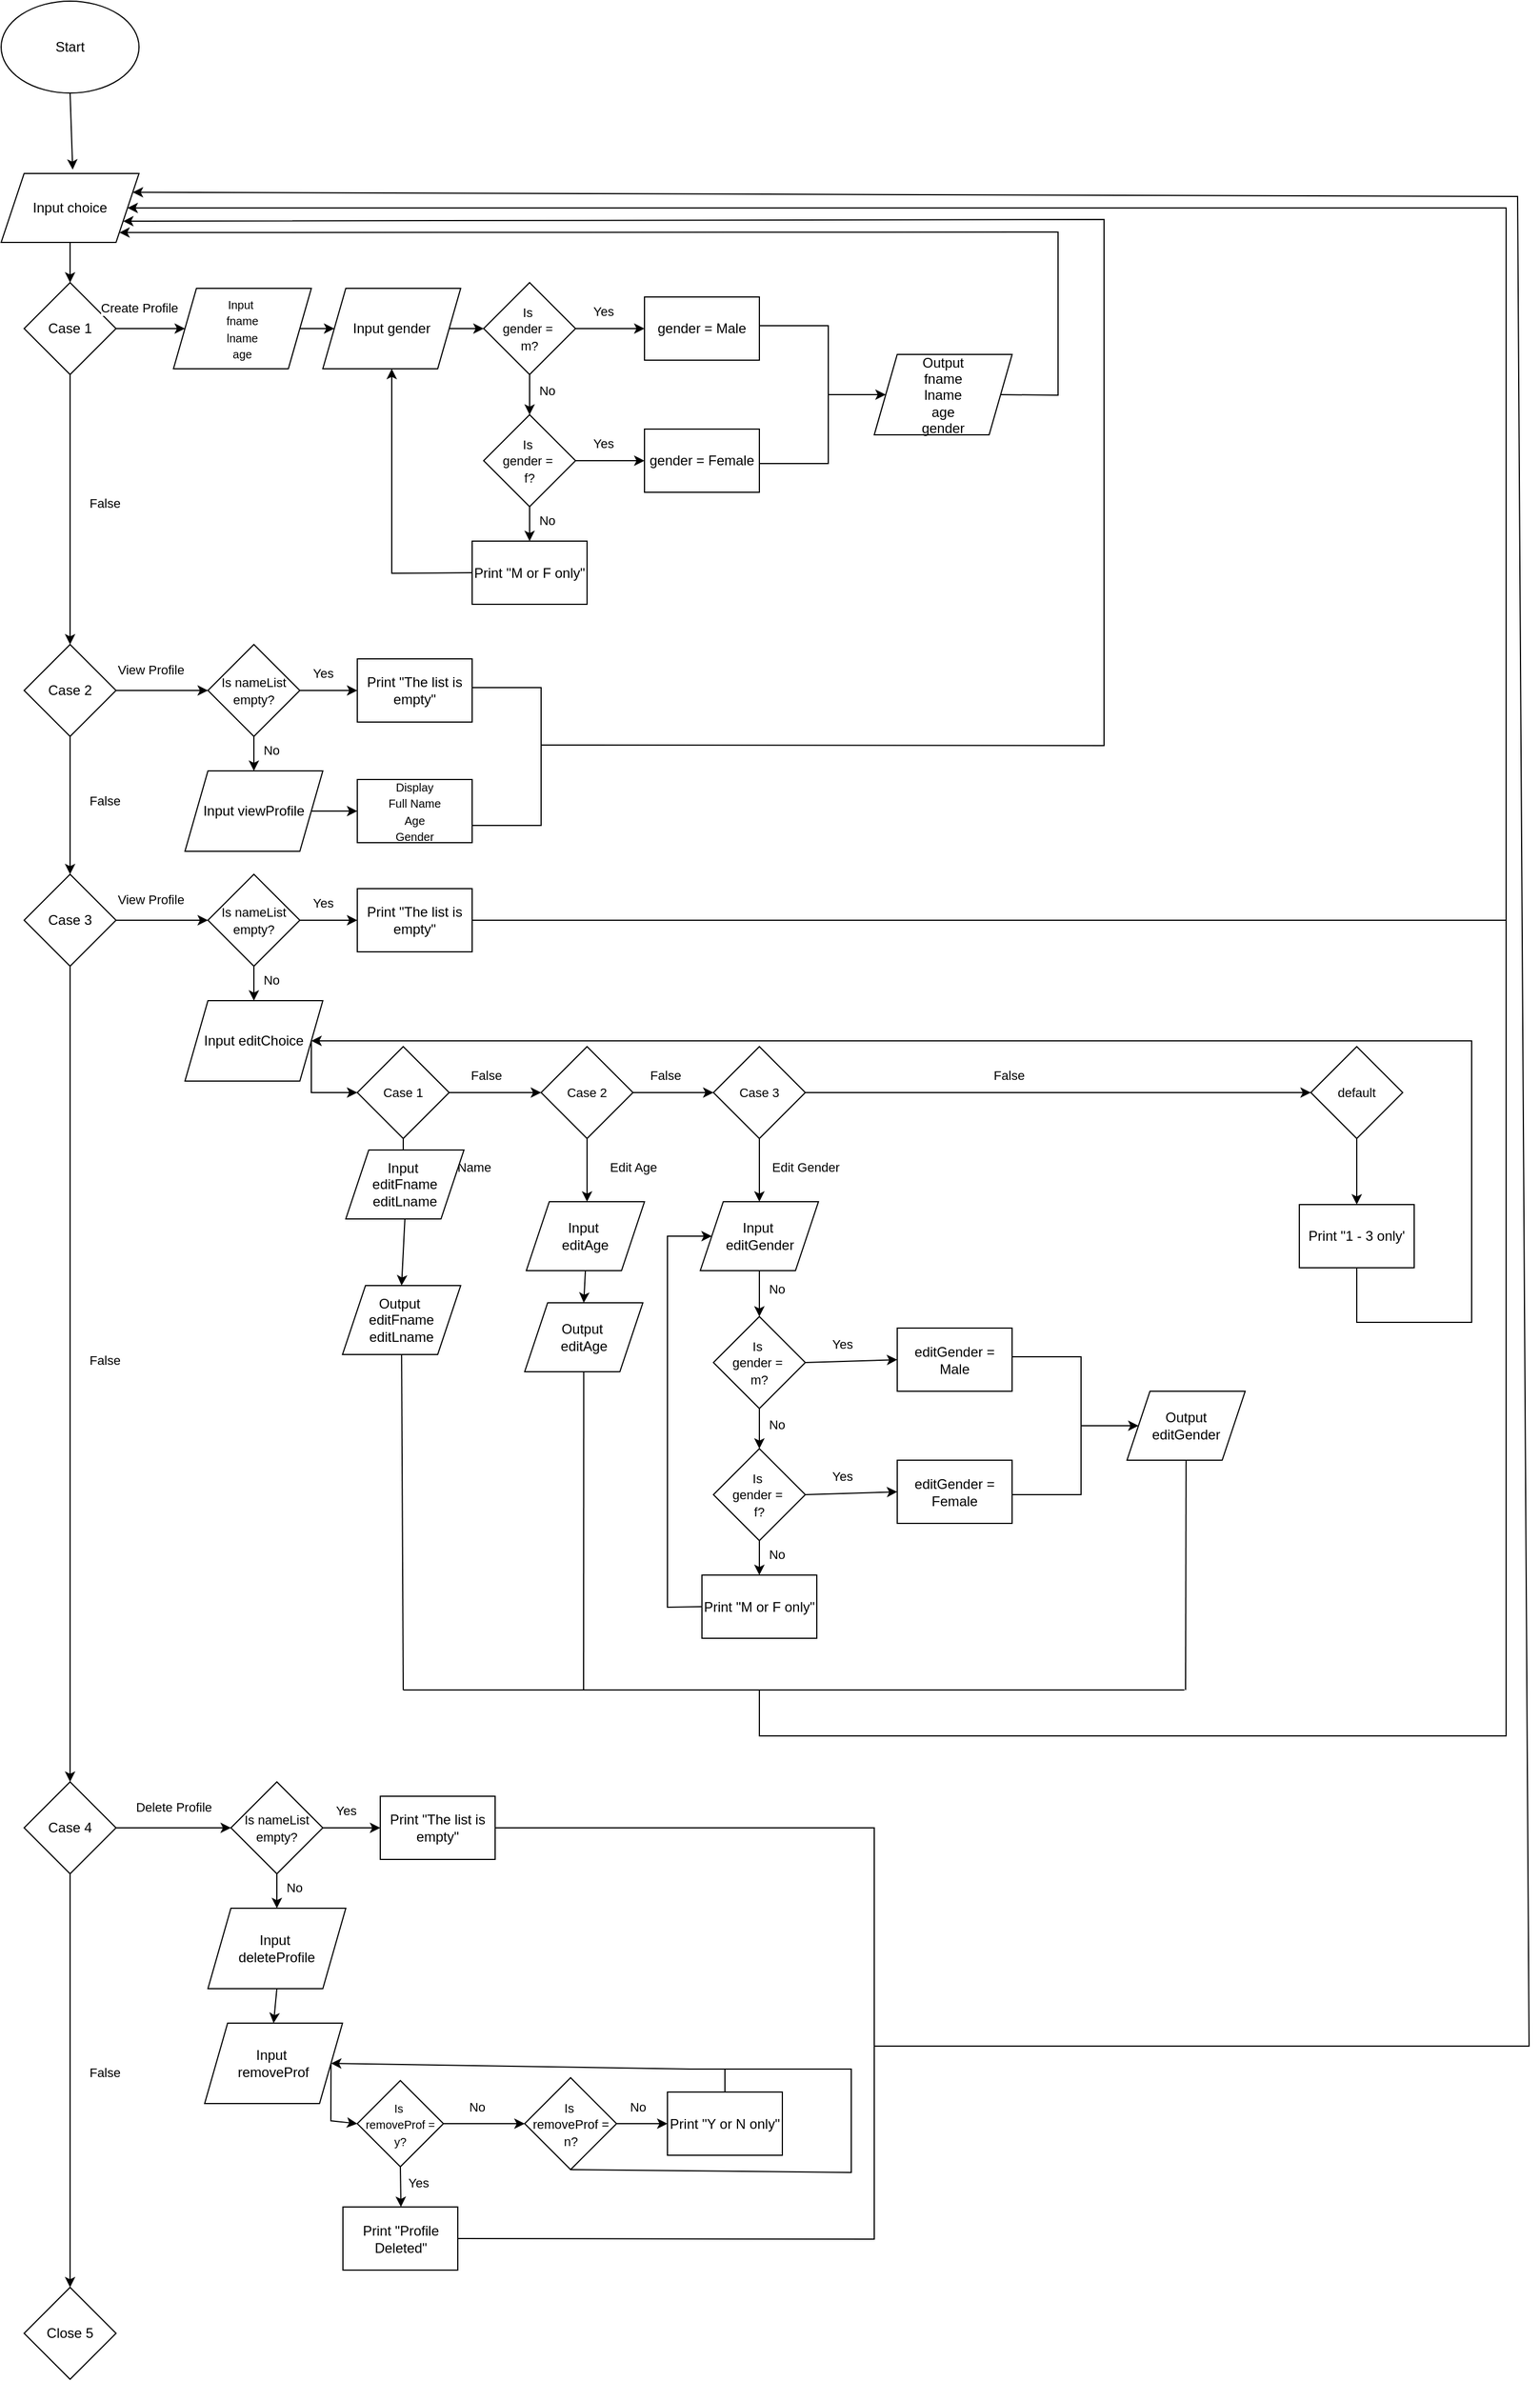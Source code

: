 <mxfile version="25.0.3">
  <diagram name="Page-1" id="q3-yfWdjEFAzF9vFlkQJ">
    <mxGraphModel dx="2625" dy="1305" grid="1" gridSize="10" guides="1" tooltips="1" connect="1" arrows="1" fold="1" page="1" pageScale="1" pageWidth="1654" pageHeight="2336" math="0" shadow="0">
      <root>
        <mxCell id="0" />
        <mxCell id="1" parent="0" />
        <mxCell id="RZs_CGwZiiaIT0LC8KUs-1" value="Start" style="ellipse;whiteSpace=wrap;html=1;" vertex="1" parent="1">
          <mxGeometry x="80" y="50" width="120" height="80" as="geometry" />
        </mxCell>
        <mxCell id="RZs_CGwZiiaIT0LC8KUs-2" value="Input choice" style="shape=parallelogram;perimeter=parallelogramPerimeter;whiteSpace=wrap;html=1;fixedSize=1;" vertex="1" parent="1">
          <mxGeometry x="80" y="200" width="120" height="60" as="geometry" />
        </mxCell>
        <mxCell id="RZs_CGwZiiaIT0LC8KUs-3" value="" style="endArrow=classic;html=1;rounded=0;exitX=0.5;exitY=1;exitDx=0;exitDy=0;entryX=0.519;entryY=-0.056;entryDx=0;entryDy=0;entryPerimeter=0;" edge="1" parent="1" source="RZs_CGwZiiaIT0LC8KUs-1" target="RZs_CGwZiiaIT0LC8KUs-2">
          <mxGeometry width="50" height="50" relative="1" as="geometry">
            <mxPoint x="170" y="220" as="sourcePoint" />
            <mxPoint x="220" y="170" as="targetPoint" />
          </mxGeometry>
        </mxCell>
        <mxCell id="RZs_CGwZiiaIT0LC8KUs-4" value="" style="endArrow=classic;html=1;rounded=0;exitX=0.5;exitY=1;exitDx=0;exitDy=0;entryX=0.5;entryY=0;entryDx=0;entryDy=0;" edge="1" parent="1" source="RZs_CGwZiiaIT0LC8KUs-2" target="RZs_CGwZiiaIT0LC8KUs-6">
          <mxGeometry width="50" height="50" relative="1" as="geometry">
            <mxPoint x="170" y="330" as="sourcePoint" />
            <mxPoint x="140" y="300" as="targetPoint" />
          </mxGeometry>
        </mxCell>
        <mxCell id="RZs_CGwZiiaIT0LC8KUs-6" value="Case 1" style="rhombus;whiteSpace=wrap;html=1;" vertex="1" parent="1">
          <mxGeometry x="100" y="295" width="80" height="80" as="geometry" />
        </mxCell>
        <mxCell id="RZs_CGwZiiaIT0LC8KUs-8" value="" style="endArrow=classic;html=1;rounded=0;exitX=1;exitY=0.5;exitDx=0;exitDy=0;entryX=0;entryY=0.5;entryDx=0;entryDy=0;" edge="1" parent="1" source="RZs_CGwZiiaIT0LC8KUs-6" target="RZs_CGwZiiaIT0LC8KUs-9">
          <mxGeometry width="50" height="50" relative="1" as="geometry">
            <mxPoint x="220" y="360" as="sourcePoint" />
            <mxPoint x="250" y="340" as="targetPoint" />
          </mxGeometry>
        </mxCell>
        <mxCell id="RZs_CGwZiiaIT0LC8KUs-28" value="Create Profile" style="edgeLabel;html=1;align=center;verticalAlign=middle;resizable=0;points=[];" vertex="1" connectable="0" parent="RZs_CGwZiiaIT0LC8KUs-8">
          <mxGeometry x="-0.03" y="-1" relative="1" as="geometry">
            <mxPoint x="-9" y="-19" as="offset" />
          </mxGeometry>
        </mxCell>
        <mxCell id="RZs_CGwZiiaIT0LC8KUs-9" value="&lt;font style=&quot;font-size: 10px;&quot;&gt;Input&amp;nbsp;&lt;/font&gt;&lt;div&gt;&lt;font style=&quot;font-size: 10px;&quot;&gt;fname&lt;/font&gt;&lt;/div&gt;&lt;div&gt;&lt;font style=&quot;font-size: 10px;&quot;&gt;lname&lt;/font&gt;&lt;/div&gt;&lt;div&gt;&lt;font style=&quot;font-size: 10px;&quot;&gt;age&lt;/font&gt;&lt;/div&gt;" style="shape=parallelogram;perimeter=parallelogramPerimeter;whiteSpace=wrap;html=1;fixedSize=1;" vertex="1" parent="1">
          <mxGeometry x="230" y="300" width="120" height="70" as="geometry" />
        </mxCell>
        <mxCell id="RZs_CGwZiiaIT0LC8KUs-10" value="&lt;font style=&quot;font-size: 11px;&quot;&gt;Is&amp;nbsp;&lt;/font&gt;&lt;div&gt;&lt;font style=&quot;font-size: 11px;&quot;&gt;gender =&amp;nbsp;&lt;/font&gt;&lt;/div&gt;&lt;div&gt;&lt;font style=&quot;font-size: 11px;&quot;&gt;m?&lt;/font&gt;&lt;/div&gt;" style="rhombus;whiteSpace=wrap;html=1;" vertex="1" parent="1">
          <mxGeometry x="500" y="295" width="80" height="80" as="geometry" />
        </mxCell>
        <mxCell id="RZs_CGwZiiaIT0LC8KUs-11" value="" style="endArrow=classic;html=1;rounded=0;exitX=1;exitY=0.5;exitDx=0;exitDy=0;entryX=0;entryY=0.5;entryDx=0;entryDy=0;" edge="1" parent="1" source="RZs_CGwZiiaIT0LC8KUs-15" target="RZs_CGwZiiaIT0LC8KUs-10">
          <mxGeometry width="50" height="50" relative="1" as="geometry">
            <mxPoint x="470" y="334.66" as="sourcePoint" />
            <mxPoint x="520" y="334.66" as="targetPoint" />
          </mxGeometry>
        </mxCell>
        <mxCell id="RZs_CGwZiiaIT0LC8KUs-12" value="Yes" style="endArrow=classic;html=1;rounded=0;exitX=1;exitY=0.5;exitDx=0;exitDy=0;entryX=0;entryY=0.5;entryDx=0;entryDy=0;" edge="1" parent="1" source="RZs_CGwZiiaIT0LC8KUs-10" target="RZs_CGwZiiaIT0LC8KUs-13">
          <mxGeometry x="-0.195" y="15" width="50" height="50" relative="1" as="geometry">
            <mxPoint x="610" y="334.55" as="sourcePoint" />
            <mxPoint x="650" y="335" as="targetPoint" />
            <mxPoint as="offset" />
          </mxGeometry>
        </mxCell>
        <mxCell id="RZs_CGwZiiaIT0LC8KUs-13" value="gender = Male" style="rounded=0;whiteSpace=wrap;html=1;" vertex="1" parent="1">
          <mxGeometry x="640" y="307.5" width="100" height="55" as="geometry" />
        </mxCell>
        <mxCell id="RZs_CGwZiiaIT0LC8KUs-14" value="No" style="endArrow=classic;html=1;rounded=0;exitX=0.5;exitY=1;exitDx=0;exitDy=0;entryX=0.5;entryY=0;entryDx=0;entryDy=0;" edge="1" parent="1" source="RZs_CGwZiiaIT0LC8KUs-10" target="RZs_CGwZiiaIT0LC8KUs-19">
          <mxGeometry x="-0.195" y="15" width="50" height="50" relative="1" as="geometry">
            <mxPoint x="580" y="410" as="sourcePoint" />
            <mxPoint x="540" y="410" as="targetPoint" />
            <mxPoint as="offset" />
          </mxGeometry>
        </mxCell>
        <mxCell id="RZs_CGwZiiaIT0LC8KUs-15" value="&lt;font&gt;Input gender&lt;/font&gt;" style="shape=parallelogram;perimeter=parallelogramPerimeter;whiteSpace=wrap;html=1;fixedSize=1;" vertex="1" parent="1">
          <mxGeometry x="360" y="300" width="120" height="70" as="geometry" />
        </mxCell>
        <mxCell id="RZs_CGwZiiaIT0LC8KUs-16" value="" style="endArrow=classic;html=1;rounded=0;exitX=1;exitY=0.5;exitDx=0;exitDy=0;entryX=0;entryY=0.5;entryDx=0;entryDy=0;" edge="1" parent="1" source="RZs_CGwZiiaIT0LC8KUs-9" target="RZs_CGwZiiaIT0LC8KUs-15">
          <mxGeometry width="50" height="50" relative="1" as="geometry">
            <mxPoint x="360" y="334.66" as="sourcePoint" />
            <mxPoint x="390" y="334.66" as="targetPoint" />
          </mxGeometry>
        </mxCell>
        <mxCell id="RZs_CGwZiiaIT0LC8KUs-19" value="&lt;font style=&quot;font-size: 11px;&quot;&gt;Is&amp;nbsp;&lt;/font&gt;&lt;div&gt;&lt;font style=&quot;font-size: 11px;&quot;&gt;gender =&amp;nbsp;&lt;/font&gt;&lt;/div&gt;&lt;div&gt;&lt;span style=&quot;font-size: 11px;&quot;&gt;f?&lt;/span&gt;&lt;/div&gt;" style="rhombus;whiteSpace=wrap;html=1;" vertex="1" parent="1">
          <mxGeometry x="500" y="410" width="80" height="80" as="geometry" />
        </mxCell>
        <mxCell id="RZs_CGwZiiaIT0LC8KUs-20" value="Yes" style="endArrow=classic;html=1;rounded=0;exitX=1;exitY=0.5;exitDx=0;exitDy=0;entryX=0;entryY=0.5;entryDx=0;entryDy=0;" edge="1" parent="1" source="RZs_CGwZiiaIT0LC8KUs-19" target="RZs_CGwZiiaIT0LC8KUs-21">
          <mxGeometry x="-0.195" y="15" width="50" height="50" relative="1" as="geometry">
            <mxPoint x="610" y="449.55" as="sourcePoint" />
            <mxPoint x="650" y="450" as="targetPoint" />
            <mxPoint as="offset" />
          </mxGeometry>
        </mxCell>
        <mxCell id="RZs_CGwZiiaIT0LC8KUs-21" value="gender = Female" style="rounded=0;whiteSpace=wrap;html=1;" vertex="1" parent="1">
          <mxGeometry x="640" y="422.5" width="100" height="55" as="geometry" />
        </mxCell>
        <mxCell id="RZs_CGwZiiaIT0LC8KUs-22" value="No" style="endArrow=classic;html=1;rounded=0;exitX=0.5;exitY=1;exitDx=0;exitDy=0;entryX=0.5;entryY=0;entryDx=0;entryDy=0;" edge="1" parent="1" source="RZs_CGwZiiaIT0LC8KUs-19" target="RZs_CGwZiiaIT0LC8KUs-23">
          <mxGeometry x="-0.195" y="15" width="50" height="50" relative="1" as="geometry">
            <mxPoint x="580" y="525" as="sourcePoint" />
            <mxPoint x="540" y="525" as="targetPoint" />
            <mxPoint as="offset" />
          </mxGeometry>
        </mxCell>
        <mxCell id="RZs_CGwZiiaIT0LC8KUs-23" value="Print &quot;M or F only&quot;" style="rounded=0;whiteSpace=wrap;html=1;" vertex="1" parent="1">
          <mxGeometry x="490" y="520" width="100" height="55" as="geometry" />
        </mxCell>
        <mxCell id="RZs_CGwZiiaIT0LC8KUs-25" value="" style="endArrow=classic;html=1;rounded=0;exitX=0;exitY=0.5;exitDx=0;exitDy=0;entryX=0.5;entryY=1;entryDx=0;entryDy=0;" edge="1" parent="1" source="RZs_CGwZiiaIT0LC8KUs-23" target="RZs_CGwZiiaIT0LC8KUs-15">
          <mxGeometry x="-0.195" y="15" width="50" height="50" relative="1" as="geometry">
            <mxPoint x="440" y="520" as="sourcePoint" />
            <mxPoint x="440" y="550" as="targetPoint" />
            <mxPoint as="offset" />
            <Array as="points">
              <mxPoint x="420" y="548" />
            </Array>
          </mxGeometry>
        </mxCell>
        <mxCell id="RZs_CGwZiiaIT0LC8KUs-26" value="" style="shape=partialRectangle;whiteSpace=wrap;html=1;bottom=1;right=1;left=1;top=0;fillColor=none;routingCenterX=-0.5;rotation=-90;" vertex="1" parent="1">
          <mxGeometry x="710" y="362.5" width="120" height="60" as="geometry" />
        </mxCell>
        <mxCell id="RZs_CGwZiiaIT0LC8KUs-27" value="" style="endArrow=classic;html=1;rounded=0;exitX=0.5;exitY=1;exitDx=0;exitDy=0;entryX=0;entryY=0.5;entryDx=0;entryDy=0;" edge="1" parent="1" source="RZs_CGwZiiaIT0LC8KUs-26" target="RZs_CGwZiiaIT0LC8KUs-31">
          <mxGeometry x="-0.195" y="15" width="50" height="50" relative="1" as="geometry">
            <mxPoint x="826" y="392.5" as="sourcePoint" />
            <mxPoint x="850" y="393" as="targetPoint" />
            <mxPoint as="offset" />
          </mxGeometry>
        </mxCell>
        <mxCell id="RZs_CGwZiiaIT0LC8KUs-31" value="&lt;div&gt;&lt;font&gt;Output&lt;/font&gt;&lt;/div&gt;&lt;div&gt;&lt;font&gt;fname&lt;/font&gt;&lt;/div&gt;&lt;div&gt;&lt;font&gt;lname&lt;/font&gt;&lt;/div&gt;&lt;div&gt;&lt;font&gt;age&lt;/font&gt;&lt;/div&gt;&lt;div&gt;&lt;font&gt;gender&lt;/font&gt;&lt;/div&gt;" style="shape=parallelogram;perimeter=parallelogramPerimeter;whiteSpace=wrap;html=1;fixedSize=1;" vertex="1" parent="1">
          <mxGeometry x="840" y="357.5" width="120" height="70" as="geometry" />
        </mxCell>
        <mxCell id="RZs_CGwZiiaIT0LC8KUs-32" value="" style="endArrow=classic;html=1;rounded=0;exitX=1;exitY=0.5;exitDx=0;exitDy=0;entryX=1;entryY=1;entryDx=0;entryDy=0;" edge="1" parent="1" source="RZs_CGwZiiaIT0LC8KUs-31" target="RZs_CGwZiiaIT0LC8KUs-2">
          <mxGeometry x="-0.195" y="15" width="50" height="50" relative="1" as="geometry">
            <mxPoint x="1070" y="380" as="sourcePoint" />
            <mxPoint x="740" y="210" as="targetPoint" />
            <mxPoint as="offset" />
            <Array as="points">
              <mxPoint x="1000" y="393" />
              <mxPoint x="1000" y="290" />
              <mxPoint x="1000" y="251" />
            </Array>
          </mxGeometry>
        </mxCell>
        <mxCell id="RZs_CGwZiiaIT0LC8KUs-33" value="Case 2" style="rhombus;whiteSpace=wrap;html=1;" vertex="1" parent="1">
          <mxGeometry x="100" y="610" width="80" height="80" as="geometry" />
        </mxCell>
        <mxCell id="RZs_CGwZiiaIT0LC8KUs-34" value="" style="endArrow=classic;html=1;rounded=0;exitX=0.5;exitY=1;exitDx=0;exitDy=0;entryX=0.5;entryY=0;entryDx=0;entryDy=0;" edge="1" parent="1" source="RZs_CGwZiiaIT0LC8KUs-6" target="RZs_CGwZiiaIT0LC8KUs-33">
          <mxGeometry width="50" height="50" relative="1" as="geometry">
            <mxPoint x="160" y="432.5" as="sourcePoint" />
            <mxPoint x="220" y="427.5" as="targetPoint" />
          </mxGeometry>
        </mxCell>
        <mxCell id="RZs_CGwZiiaIT0LC8KUs-35" value="False" style="edgeLabel;html=1;align=center;verticalAlign=middle;resizable=0;points=[];" vertex="1" connectable="0" parent="RZs_CGwZiiaIT0LC8KUs-34">
          <mxGeometry x="-0.03" y="-1" relative="1" as="geometry">
            <mxPoint x="31" y="-2" as="offset" />
          </mxGeometry>
        </mxCell>
        <mxCell id="RZs_CGwZiiaIT0LC8KUs-38" value="" style="endArrow=classic;html=1;rounded=0;exitX=1;exitY=0.5;exitDx=0;exitDy=0;entryX=0;entryY=0.5;entryDx=0;entryDy=0;" edge="1" parent="1" source="RZs_CGwZiiaIT0LC8KUs-33" target="RZs_CGwZiiaIT0LC8KUs-42">
          <mxGeometry width="50" height="50" relative="1" as="geometry">
            <mxPoint x="190" y="645" as="sourcePoint" />
            <mxPoint x="260" y="650" as="targetPoint" />
          </mxGeometry>
        </mxCell>
        <mxCell id="RZs_CGwZiiaIT0LC8KUs-39" value="View Profile" style="edgeLabel;html=1;align=center;verticalAlign=middle;resizable=0;points=[];" vertex="1" connectable="0" parent="RZs_CGwZiiaIT0LC8KUs-38">
          <mxGeometry x="-0.03" y="-1" relative="1" as="geometry">
            <mxPoint x="-9" y="-19" as="offset" />
          </mxGeometry>
        </mxCell>
        <mxCell id="RZs_CGwZiiaIT0LC8KUs-42" value="&lt;span style=&quot;font-size: 11px;&quot;&gt;Is nameList empty?&lt;/span&gt;" style="rhombus;whiteSpace=wrap;html=1;" vertex="1" parent="1">
          <mxGeometry x="260" y="610" width="80" height="80" as="geometry" />
        </mxCell>
        <mxCell id="RZs_CGwZiiaIT0LC8KUs-43" value="Yes" style="endArrow=classic;html=1;rounded=0;exitX=1;exitY=0.5;exitDx=0;exitDy=0;entryX=0;entryY=0.5;entryDx=0;entryDy=0;" edge="1" parent="1" source="RZs_CGwZiiaIT0LC8KUs-42" target="RZs_CGwZiiaIT0LC8KUs-44">
          <mxGeometry x="-0.195" y="15" width="50" height="50" relative="1" as="geometry">
            <mxPoint x="370" y="649.55" as="sourcePoint" />
            <mxPoint x="390" y="650" as="targetPoint" />
            <mxPoint as="offset" />
          </mxGeometry>
        </mxCell>
        <mxCell id="RZs_CGwZiiaIT0LC8KUs-44" value="Print &quot;The list is empty&quot;" style="rounded=0;whiteSpace=wrap;html=1;" vertex="1" parent="1">
          <mxGeometry x="390" y="622.5" width="100" height="55" as="geometry" />
        </mxCell>
        <mxCell id="RZs_CGwZiiaIT0LC8KUs-45" value="No" style="endArrow=classic;html=1;rounded=0;exitX=0.5;exitY=1;exitDx=0;exitDy=0;entryX=0.5;entryY=0;entryDx=0;entryDy=0;" edge="1" parent="1" source="RZs_CGwZiiaIT0LC8KUs-42" target="RZs_CGwZiiaIT0LC8KUs-48">
          <mxGeometry x="-0.195" y="15" width="50" height="50" relative="1" as="geometry">
            <mxPoint x="340" y="725" as="sourcePoint" />
            <mxPoint x="300" y="725" as="targetPoint" />
            <mxPoint as="offset" />
          </mxGeometry>
        </mxCell>
        <mxCell id="RZs_CGwZiiaIT0LC8KUs-48" value="&lt;div&gt;Input viewProfile&lt;/div&gt;" style="shape=parallelogram;perimeter=parallelogramPerimeter;whiteSpace=wrap;html=1;fixedSize=1;" vertex="1" parent="1">
          <mxGeometry x="240" y="720" width="120" height="70" as="geometry" />
        </mxCell>
        <mxCell id="RZs_CGwZiiaIT0LC8KUs-49" value="&lt;font style=&quot;font-size: 10px;&quot;&gt;Display&lt;/font&gt;&lt;div&gt;&lt;font style=&quot;font-size: 10px;&quot;&gt;Full Name&lt;/font&gt;&lt;/div&gt;&lt;div&gt;&lt;font style=&quot;font-size: 10px;&quot;&gt;Age&lt;/font&gt;&lt;/div&gt;&lt;div&gt;&lt;font style=&quot;font-size: 10px;&quot;&gt;Gender&lt;/font&gt;&lt;/div&gt;" style="rounded=0;whiteSpace=wrap;html=1;" vertex="1" parent="1">
          <mxGeometry x="390" y="727.5" width="100" height="55" as="geometry" />
        </mxCell>
        <mxCell id="RZs_CGwZiiaIT0LC8KUs-50" value="" style="endArrow=classic;html=1;rounded=0;exitX=1;exitY=0.5;exitDx=0;exitDy=0;entryX=0;entryY=0.5;entryDx=0;entryDy=0;" edge="1" parent="1" source="RZs_CGwZiiaIT0LC8KUs-48" target="RZs_CGwZiiaIT0LC8KUs-49">
          <mxGeometry x="-0.195" y="15" width="50" height="50" relative="1" as="geometry">
            <mxPoint x="380" y="720" as="sourcePoint" />
            <mxPoint x="430" y="720" as="targetPoint" />
            <mxPoint as="offset" />
          </mxGeometry>
        </mxCell>
        <mxCell id="RZs_CGwZiiaIT0LC8KUs-51" value="" style="shape=partialRectangle;whiteSpace=wrap;html=1;bottom=1;right=1;left=1;top=0;fillColor=none;routingCenterX=-0.5;rotation=-90;" vertex="1" parent="1">
          <mxGeometry x="460" y="677.5" width="120" height="60" as="geometry" />
        </mxCell>
        <mxCell id="RZs_CGwZiiaIT0LC8KUs-52" value="" style="endArrow=classic;html=1;rounded=0;exitX=0.5;exitY=1;exitDx=0;exitDy=0;entryX=1;entryY=0.75;entryDx=0;entryDy=0;" edge="1" parent="1" target="RZs_CGwZiiaIT0LC8KUs-2">
          <mxGeometry x="-0.195" y="15" width="50" height="50" relative="1" as="geometry">
            <mxPoint x="550" y="697.5" as="sourcePoint" />
            <mxPoint x="250" y="230" as="targetPoint" />
            <mxPoint as="offset" />
            <Array as="points">
              <mxPoint x="1040" y="698" />
              <mxPoint x="1040" y="240" />
            </Array>
          </mxGeometry>
        </mxCell>
        <mxCell id="RZs_CGwZiiaIT0LC8KUs-53" value="Case 3" style="rhombus;whiteSpace=wrap;html=1;" vertex="1" parent="1">
          <mxGeometry x="100" y="810" width="80" height="80" as="geometry" />
        </mxCell>
        <mxCell id="RZs_CGwZiiaIT0LC8KUs-54" value="" style="endArrow=classic;html=1;rounded=0;exitX=0.5;exitY=1;exitDx=0;exitDy=0;entryX=0.5;entryY=0;entryDx=0;entryDy=0;" edge="1" parent="1" target="RZs_CGwZiiaIT0LC8KUs-53" source="RZs_CGwZiiaIT0LC8KUs-33">
          <mxGeometry width="50" height="50" relative="1" as="geometry">
            <mxPoint x="140" y="690" as="sourcePoint" />
            <mxPoint x="220" y="742.5" as="targetPoint" />
          </mxGeometry>
        </mxCell>
        <mxCell id="RZs_CGwZiiaIT0LC8KUs-55" value="False" style="edgeLabel;html=1;align=center;verticalAlign=middle;resizable=0;points=[];" vertex="1" connectable="0" parent="RZs_CGwZiiaIT0LC8KUs-54">
          <mxGeometry x="-0.03" y="-1" relative="1" as="geometry">
            <mxPoint x="31" y="-2" as="offset" />
          </mxGeometry>
        </mxCell>
        <mxCell id="RZs_CGwZiiaIT0LC8KUs-70" value="" style="endArrow=classic;html=1;rounded=0;entryX=0;entryY=0.5;entryDx=0;entryDy=0;exitX=1;exitY=0.5;exitDx=0;exitDy=0;" edge="1" parent="1" target="RZs_CGwZiiaIT0LC8KUs-72" source="RZs_CGwZiiaIT0LC8KUs-53">
          <mxGeometry width="50" height="50" relative="1" as="geometry">
            <mxPoint x="180" y="850" as="sourcePoint" />
            <mxPoint x="260" y="850" as="targetPoint" />
          </mxGeometry>
        </mxCell>
        <mxCell id="RZs_CGwZiiaIT0LC8KUs-71" value="View Profile" style="edgeLabel;html=1;align=center;verticalAlign=middle;resizable=0;points=[];" vertex="1" connectable="0" parent="RZs_CGwZiiaIT0LC8KUs-70">
          <mxGeometry x="-0.03" y="-1" relative="1" as="geometry">
            <mxPoint x="-9" y="-19" as="offset" />
          </mxGeometry>
        </mxCell>
        <mxCell id="RZs_CGwZiiaIT0LC8KUs-72" value="&lt;span style=&quot;font-size: 11px;&quot;&gt;Is nameList empty?&lt;/span&gt;" style="rhombus;whiteSpace=wrap;html=1;" vertex="1" parent="1">
          <mxGeometry x="260" y="810" width="80" height="80" as="geometry" />
        </mxCell>
        <mxCell id="RZs_CGwZiiaIT0LC8KUs-73" value="Yes" style="endArrow=classic;html=1;rounded=0;exitX=1;exitY=0.5;exitDx=0;exitDy=0;entryX=0;entryY=0.5;entryDx=0;entryDy=0;" edge="1" parent="1" source="RZs_CGwZiiaIT0LC8KUs-72" target="RZs_CGwZiiaIT0LC8KUs-74">
          <mxGeometry x="-0.195" y="15" width="50" height="50" relative="1" as="geometry">
            <mxPoint x="370" y="849.55" as="sourcePoint" />
            <mxPoint x="390" y="850" as="targetPoint" />
            <mxPoint as="offset" />
          </mxGeometry>
        </mxCell>
        <mxCell id="RZs_CGwZiiaIT0LC8KUs-74" value="Print &quot;The list is empty&quot;" style="rounded=0;whiteSpace=wrap;html=1;" vertex="1" parent="1">
          <mxGeometry x="390" y="822.5" width="100" height="55" as="geometry" />
        </mxCell>
        <mxCell id="RZs_CGwZiiaIT0LC8KUs-75" value="No" style="endArrow=classic;html=1;rounded=0;exitX=0.5;exitY=1;exitDx=0;exitDy=0;entryX=0.5;entryY=0;entryDx=0;entryDy=0;" edge="1" parent="1" source="RZs_CGwZiiaIT0LC8KUs-72" target="RZs_CGwZiiaIT0LC8KUs-76">
          <mxGeometry x="-0.195" y="15" width="50" height="50" relative="1" as="geometry">
            <mxPoint x="340" y="925" as="sourcePoint" />
            <mxPoint x="300" y="925" as="targetPoint" />
            <mxPoint as="offset" />
          </mxGeometry>
        </mxCell>
        <mxCell id="RZs_CGwZiiaIT0LC8KUs-76" value="&lt;div&gt;Input editChoice&lt;/div&gt;" style="shape=parallelogram;perimeter=parallelogramPerimeter;whiteSpace=wrap;html=1;fixedSize=1;" vertex="1" parent="1">
          <mxGeometry x="240" y="920" width="120" height="70" as="geometry" />
        </mxCell>
        <mxCell id="RZs_CGwZiiaIT0LC8KUs-78" value="" style="endArrow=classic;html=1;rounded=0;exitX=1;exitY=0.5;exitDx=0;exitDy=0;entryX=0;entryY=0.5;entryDx=0;entryDy=0;" edge="1" parent="1" source="RZs_CGwZiiaIT0LC8KUs-76" target="RZs_CGwZiiaIT0LC8KUs-80">
          <mxGeometry x="-0.195" y="15" width="50" height="50" relative="1" as="geometry">
            <mxPoint x="380" y="920" as="sourcePoint" />
            <mxPoint x="390" y="955" as="targetPoint" />
            <mxPoint as="offset" />
            <Array as="points">
              <mxPoint x="350" y="1000" />
            </Array>
          </mxGeometry>
        </mxCell>
        <mxCell id="RZs_CGwZiiaIT0LC8KUs-80" value="&lt;span style=&quot;font-size: 11px;&quot;&gt;Case 1&lt;/span&gt;" style="rhombus;whiteSpace=wrap;html=1;" vertex="1" parent="1">
          <mxGeometry x="390" y="960" width="80" height="80" as="geometry" />
        </mxCell>
        <mxCell id="RZs_CGwZiiaIT0LC8KUs-81" value="Edit Full Name" style="endArrow=classic;html=1;rounded=0;exitX=0.5;exitY=1;exitDx=0;exitDy=0;" edge="1" parent="1" source="RZs_CGwZiiaIT0LC8KUs-80">
          <mxGeometry x="-0.091" y="40" width="50" height="50" relative="1" as="geometry">
            <mxPoint x="460" y="1055" as="sourcePoint" />
            <mxPoint x="430" y="1095" as="targetPoint" />
            <mxPoint as="offset" />
          </mxGeometry>
        </mxCell>
        <mxCell id="RZs_CGwZiiaIT0LC8KUs-82" value="&lt;div&gt;Input&amp;nbsp;&lt;/div&gt;&lt;div&gt;editFname&lt;/div&gt;&lt;div&gt;editLname&lt;/div&gt;" style="shape=parallelogram;perimeter=parallelogramPerimeter;whiteSpace=wrap;html=1;fixedSize=1;" vertex="1" parent="1">
          <mxGeometry x="380" y="1050" width="102.86" height="60" as="geometry" />
        </mxCell>
        <mxCell id="RZs_CGwZiiaIT0LC8KUs-85" value="&lt;div&gt;Output&amp;nbsp;&lt;/div&gt;&lt;div&gt;editFname&lt;/div&gt;&lt;div&gt;editLname&lt;/div&gt;" style="shape=parallelogram;perimeter=parallelogramPerimeter;whiteSpace=wrap;html=1;fixedSize=1;" vertex="1" parent="1">
          <mxGeometry x="377.14" y="1168" width="102.86" height="60" as="geometry" />
        </mxCell>
        <mxCell id="RZs_CGwZiiaIT0LC8KUs-87" value="" style="endArrow=classic;html=1;rounded=0;exitX=0.5;exitY=1;exitDx=0;exitDy=0;entryX=0.5;entryY=0;entryDx=0;entryDy=0;" edge="1" parent="1" source="RZs_CGwZiiaIT0LC8KUs-82" target="RZs_CGwZiiaIT0LC8KUs-85">
          <mxGeometry x="-0.091" y="40" width="50" height="50" relative="1" as="geometry">
            <mxPoint x="431.43" y="1155" as="sourcePoint" />
            <mxPoint x="430" y="1183" as="targetPoint" />
            <mxPoint as="offset" />
          </mxGeometry>
        </mxCell>
        <mxCell id="RZs_CGwZiiaIT0LC8KUs-88" value="&lt;span style=&quot;font-size: 11px;&quot;&gt;Case 2&lt;/span&gt;" style="rhombus;whiteSpace=wrap;html=1;" vertex="1" parent="1">
          <mxGeometry x="550" y="960" width="80" height="80" as="geometry" />
        </mxCell>
        <mxCell id="RZs_CGwZiiaIT0LC8KUs-89" value="False" style="endArrow=classic;html=1;rounded=0;exitX=1;exitY=0.5;exitDx=0;exitDy=0;entryX=0;entryY=0.5;entryDx=0;entryDy=0;" edge="1" parent="1" source="RZs_CGwZiiaIT0LC8KUs-80" target="RZs_CGwZiiaIT0LC8KUs-88">
          <mxGeometry x="-0.195" y="15" width="50" height="50" relative="1" as="geometry">
            <mxPoint x="510" y="995" as="sourcePoint" />
            <mxPoint x="550" y="995" as="targetPoint" />
            <mxPoint as="offset" />
          </mxGeometry>
        </mxCell>
        <mxCell id="RZs_CGwZiiaIT0LC8KUs-90" value="Edit Age" style="endArrow=classic;html=1;rounded=0;exitX=0.5;exitY=1;exitDx=0;exitDy=0;" edge="1" parent="1">
          <mxGeometry x="-0.091" y="40" width="50" height="50" relative="1" as="geometry">
            <mxPoint x="590" y="1040" as="sourcePoint" />
            <mxPoint x="590" y="1095" as="targetPoint" />
            <mxPoint as="offset" />
          </mxGeometry>
        </mxCell>
        <mxCell id="RZs_CGwZiiaIT0LC8KUs-91" value="&lt;div&gt;Input&amp;nbsp;&lt;/div&gt;&lt;div&gt;editAge&lt;/div&gt;" style="shape=parallelogram;perimeter=parallelogramPerimeter;whiteSpace=wrap;html=1;fixedSize=1;" vertex="1" parent="1">
          <mxGeometry x="537.14" y="1095" width="102.86" height="60" as="geometry" />
        </mxCell>
        <mxCell id="RZs_CGwZiiaIT0LC8KUs-92" value="&lt;div&gt;Output&amp;nbsp;&lt;/div&gt;&lt;div&gt;editAge&lt;br&gt;&lt;/div&gt;" style="shape=parallelogram;perimeter=parallelogramPerimeter;whiteSpace=wrap;html=1;fixedSize=1;" vertex="1" parent="1">
          <mxGeometry x="535.71" y="1183" width="102.86" height="60" as="geometry" />
        </mxCell>
        <mxCell id="RZs_CGwZiiaIT0LC8KUs-93" value="" style="endArrow=classic;html=1;rounded=0;exitX=0.5;exitY=1;exitDx=0;exitDy=0;entryX=0.5;entryY=0;entryDx=0;entryDy=0;" edge="1" parent="1" source="RZs_CGwZiiaIT0LC8KUs-91" target="RZs_CGwZiiaIT0LC8KUs-92">
          <mxGeometry x="-0.091" y="40" width="50" height="50" relative="1" as="geometry">
            <mxPoint x="657.14" y="1175" as="sourcePoint" />
            <mxPoint x="657.14" y="1230" as="targetPoint" />
            <mxPoint as="offset" />
          </mxGeometry>
        </mxCell>
        <mxCell id="RZs_CGwZiiaIT0LC8KUs-95" value="&lt;span style=&quot;font-size: 11px;&quot;&gt;Case 3&lt;/span&gt;" style="rhombus;whiteSpace=wrap;html=1;" vertex="1" parent="1">
          <mxGeometry x="700" y="960" width="80" height="80" as="geometry" />
        </mxCell>
        <mxCell id="RZs_CGwZiiaIT0LC8KUs-96" value="False" style="endArrow=classic;html=1;rounded=0;exitX=1;exitY=0.5;exitDx=0;exitDy=0;entryX=0;entryY=0.5;entryDx=0;entryDy=0;" edge="1" parent="1" target="RZs_CGwZiiaIT0LC8KUs-95" source="RZs_CGwZiiaIT0LC8KUs-88">
          <mxGeometry x="-0.195" y="15" width="50" height="50" relative="1" as="geometry">
            <mxPoint x="630" y="1000" as="sourcePoint" />
            <mxPoint x="710" y="995" as="targetPoint" />
            <mxPoint as="offset" />
          </mxGeometry>
        </mxCell>
        <mxCell id="RZs_CGwZiiaIT0LC8KUs-97" value="Edit Gender" style="endArrow=classic;html=1;rounded=0;exitX=0.5;exitY=1;exitDx=0;exitDy=0;" edge="1" parent="1" source="RZs_CGwZiiaIT0LC8KUs-95" target="RZs_CGwZiiaIT0LC8KUs-98">
          <mxGeometry x="-0.091" y="40" width="50" height="50" relative="1" as="geometry">
            <mxPoint x="741.43" y="1040" as="sourcePoint" />
            <mxPoint x="741.43" y="1095" as="targetPoint" />
            <mxPoint as="offset" />
          </mxGeometry>
        </mxCell>
        <mxCell id="RZs_CGwZiiaIT0LC8KUs-98" value="&lt;div&gt;Input&amp;nbsp;&lt;/div&gt;&lt;div&gt;editGender&lt;/div&gt;" style="shape=parallelogram;perimeter=parallelogramPerimeter;whiteSpace=wrap;html=1;fixedSize=1;" vertex="1" parent="1">
          <mxGeometry x="688.57" y="1095" width="102.86" height="60" as="geometry" />
        </mxCell>
        <mxCell id="RZs_CGwZiiaIT0LC8KUs-99" value="&lt;span style=&quot;font-size: 11px;&quot;&gt;default&lt;/span&gt;" style="rhombus;whiteSpace=wrap;html=1;" vertex="1" parent="1">
          <mxGeometry x="1220" y="960" width="80" height="80" as="geometry" />
        </mxCell>
        <mxCell id="RZs_CGwZiiaIT0LC8KUs-100" value="False" style="endArrow=classic;html=1;rounded=0;exitX=1;exitY=0.5;exitDx=0;exitDy=0;entryX=0;entryY=0.5;entryDx=0;entryDy=0;" edge="1" parent="1" target="RZs_CGwZiiaIT0LC8KUs-99" source="RZs_CGwZiiaIT0LC8KUs-95">
          <mxGeometry x="-0.195" y="15" width="50" height="50" relative="1" as="geometry">
            <mxPoint x="780" y="1000" as="sourcePoint" />
            <mxPoint x="860" y="995" as="targetPoint" />
            <mxPoint as="offset" />
          </mxGeometry>
        </mxCell>
        <mxCell id="RZs_CGwZiiaIT0LC8KUs-101" value="Print &quot;1 - 3 only&#39;" style="rounded=0;whiteSpace=wrap;html=1;" vertex="1" parent="1">
          <mxGeometry x="1210" y="1097.5" width="100" height="55" as="geometry" />
        </mxCell>
        <mxCell id="RZs_CGwZiiaIT0LC8KUs-102" value="" style="endArrow=classic;html=1;rounded=0;exitX=0.5;exitY=1;exitDx=0;exitDy=0;entryX=0.5;entryY=0;entryDx=0;entryDy=0;" edge="1" parent="1" source="RZs_CGwZiiaIT0LC8KUs-99" target="RZs_CGwZiiaIT0LC8KUs-101">
          <mxGeometry x="-0.091" y="40" width="50" height="50" relative="1" as="geometry">
            <mxPoint x="1300" y="1040" as="sourcePoint" />
            <mxPoint x="1300" y="1095" as="targetPoint" />
            <mxPoint as="offset" />
          </mxGeometry>
        </mxCell>
        <mxCell id="RZs_CGwZiiaIT0LC8KUs-103" value="&lt;font style=&quot;font-size: 11px;&quot;&gt;Is&amp;nbsp;&lt;/font&gt;&lt;div&gt;&lt;font style=&quot;font-size: 11px;&quot;&gt;gender =&amp;nbsp;&lt;/font&gt;&lt;/div&gt;&lt;div&gt;&lt;font style=&quot;font-size: 11px;&quot;&gt;m?&lt;/font&gt;&lt;/div&gt;" style="rhombus;whiteSpace=wrap;html=1;" vertex="1" parent="1">
          <mxGeometry x="700.0" y="1195" width="80" height="80" as="geometry" />
        </mxCell>
        <mxCell id="RZs_CGwZiiaIT0LC8KUs-104" value="No" style="endArrow=classic;html=1;rounded=0;exitX=0.5;exitY=1;exitDx=0;exitDy=0;entryX=0.5;entryY=0;entryDx=0;entryDy=0;" edge="1" parent="1" source="RZs_CGwZiiaIT0LC8KUs-103" target="RZs_CGwZiiaIT0LC8KUs-105">
          <mxGeometry x="-0.195" y="15" width="50" height="50" relative="1" as="geometry">
            <mxPoint x="780.0" y="1310" as="sourcePoint" />
            <mxPoint x="740.0" y="1310" as="targetPoint" />
            <mxPoint as="offset" />
          </mxGeometry>
        </mxCell>
        <mxCell id="RZs_CGwZiiaIT0LC8KUs-105" value="&lt;font style=&quot;font-size: 11px;&quot;&gt;Is&amp;nbsp;&lt;/font&gt;&lt;div&gt;&lt;font style=&quot;font-size: 11px;&quot;&gt;gender =&amp;nbsp;&lt;/font&gt;&lt;/div&gt;&lt;div&gt;&lt;span style=&quot;font-size: 11px;&quot;&gt;f?&lt;/span&gt;&lt;/div&gt;" style="rhombus;whiteSpace=wrap;html=1;" vertex="1" parent="1">
          <mxGeometry x="700.0" y="1310" width="80" height="80" as="geometry" />
        </mxCell>
        <mxCell id="RZs_CGwZiiaIT0LC8KUs-106" value="No" style="endArrow=classic;html=1;rounded=0;exitX=0.5;exitY=1;exitDx=0;exitDy=0;entryX=0.5;entryY=0;entryDx=0;entryDy=0;" edge="1" parent="1" source="RZs_CGwZiiaIT0LC8KUs-105" target="RZs_CGwZiiaIT0LC8KUs-107">
          <mxGeometry x="-0.195" y="15" width="50" height="50" relative="1" as="geometry">
            <mxPoint x="780.0" y="1425" as="sourcePoint" />
            <mxPoint x="740.0" y="1425" as="targetPoint" />
            <mxPoint as="offset" />
          </mxGeometry>
        </mxCell>
        <mxCell id="RZs_CGwZiiaIT0LC8KUs-107" value="Print &quot;M or F only&quot;" style="rounded=0;whiteSpace=wrap;html=1;" vertex="1" parent="1">
          <mxGeometry x="690.0" y="1420" width="100" height="55" as="geometry" />
        </mxCell>
        <mxCell id="RZs_CGwZiiaIT0LC8KUs-108" value="No" style="endArrow=classic;html=1;rounded=0;exitX=0.5;exitY=1;exitDx=0;exitDy=0;entryX=0.5;entryY=0;entryDx=0;entryDy=0;" edge="1" parent="1" source="RZs_CGwZiiaIT0LC8KUs-98" target="RZs_CGwZiiaIT0LC8KUs-103">
          <mxGeometry x="-0.195" y="15" width="50" height="50" relative="1" as="geometry">
            <mxPoint x="810" y="1178" as="sourcePoint" />
            <mxPoint x="810" y="1213" as="targetPoint" />
            <mxPoint as="offset" />
          </mxGeometry>
        </mxCell>
        <mxCell id="RZs_CGwZiiaIT0LC8KUs-109" value="" style="endArrow=classic;html=1;rounded=0;exitX=0;exitY=0.5;exitDx=0;exitDy=0;entryX=0;entryY=0.5;entryDx=0;entryDy=0;" edge="1" parent="1" source="RZs_CGwZiiaIT0LC8KUs-107" target="RZs_CGwZiiaIT0LC8KUs-98">
          <mxGeometry width="50" height="50" relative="1" as="geometry">
            <mxPoint x="550" y="1465" as="sourcePoint" />
            <mxPoint x="660" y="1125" as="targetPoint" />
            <Array as="points">
              <mxPoint x="660" y="1448" />
              <mxPoint x="660" y="1125" />
            </Array>
          </mxGeometry>
        </mxCell>
        <mxCell id="RZs_CGwZiiaIT0LC8KUs-110" value="Yes" style="endArrow=classic;html=1;rounded=0;exitX=1;exitY=0.5;exitDx=0;exitDy=0;entryX=0;entryY=0.5;entryDx=0;entryDy=0;" edge="1" parent="1" target="RZs_CGwZiiaIT0LC8KUs-111" source="RZs_CGwZiiaIT0LC8KUs-103">
          <mxGeometry x="-0.195" y="15" width="50" height="50" relative="1" as="geometry">
            <mxPoint x="790" y="1235" as="sourcePoint" />
            <mxPoint x="870.0" y="1232.5" as="targetPoint" />
            <mxPoint as="offset" />
          </mxGeometry>
        </mxCell>
        <mxCell id="RZs_CGwZiiaIT0LC8KUs-111" value="editGender = Male" style="rounded=0;whiteSpace=wrap;html=1;" vertex="1" parent="1">
          <mxGeometry x="860.0" y="1205" width="100" height="55" as="geometry" />
        </mxCell>
        <mxCell id="RZs_CGwZiiaIT0LC8KUs-112" value="Yes" style="endArrow=classic;html=1;rounded=0;exitX=1;exitY=0.5;exitDx=0;exitDy=0;entryX=0;entryY=0.5;entryDx=0;entryDy=0;" edge="1" parent="1" target="RZs_CGwZiiaIT0LC8KUs-113" source="RZs_CGwZiiaIT0LC8KUs-105">
          <mxGeometry x="-0.195" y="15" width="50" height="50" relative="1" as="geometry">
            <mxPoint x="790" y="1350" as="sourcePoint" />
            <mxPoint x="870.0" y="1347.5" as="targetPoint" />
            <mxPoint as="offset" />
          </mxGeometry>
        </mxCell>
        <mxCell id="RZs_CGwZiiaIT0LC8KUs-113" value="editGender = Female" style="rounded=0;whiteSpace=wrap;html=1;" vertex="1" parent="1">
          <mxGeometry x="860.0" y="1320" width="100" height="55" as="geometry" />
        </mxCell>
        <mxCell id="RZs_CGwZiiaIT0LC8KUs-114" value="" style="shape=partialRectangle;whiteSpace=wrap;html=1;bottom=1;right=1;left=1;top=0;fillColor=none;routingCenterX=-0.5;rotation=-90;" vertex="1" parent="1">
          <mxGeometry x="930.0" y="1260" width="120" height="60" as="geometry" />
        </mxCell>
        <mxCell id="RZs_CGwZiiaIT0LC8KUs-115" value="" style="endArrow=classic;html=1;rounded=0;exitX=0.5;exitY=1;exitDx=0;exitDy=0;entryX=0;entryY=0.5;entryDx=0;entryDy=0;" edge="1" parent="1" source="RZs_CGwZiiaIT0LC8KUs-114" target="RZs_CGwZiiaIT0LC8KUs-117">
          <mxGeometry x="-0.195" y="15" width="50" height="50" relative="1" as="geometry">
            <mxPoint x="1046" y="1290" as="sourcePoint" />
            <mxPoint x="1070" y="1290.5" as="targetPoint" />
            <mxPoint as="offset" />
          </mxGeometry>
        </mxCell>
        <mxCell id="RZs_CGwZiiaIT0LC8KUs-116" value="" style="endArrow=classic;html=1;rounded=0;exitX=0.5;exitY=1;exitDx=0;exitDy=0;entryX=1;entryY=0.5;entryDx=0;entryDy=0;" edge="1" parent="1" source="RZs_CGwZiiaIT0LC8KUs-101" target="RZs_CGwZiiaIT0LC8KUs-76">
          <mxGeometry x="-0.091" y="40" width="50" height="50" relative="1" as="geometry">
            <mxPoint x="1270" y="1155" as="sourcePoint" />
            <mxPoint x="390" y="940" as="targetPoint" />
            <mxPoint as="offset" />
            <Array as="points">
              <mxPoint x="1260" y="1200" />
              <mxPoint x="1360" y="1200" />
              <mxPoint x="1360" y="955" />
            </Array>
          </mxGeometry>
        </mxCell>
        <mxCell id="RZs_CGwZiiaIT0LC8KUs-117" value="&lt;div&gt;Output&lt;/div&gt;&lt;div&gt;editGender&lt;/div&gt;" style="shape=parallelogram;perimeter=parallelogramPerimeter;whiteSpace=wrap;html=1;fixedSize=1;" vertex="1" parent="1">
          <mxGeometry x="1060" y="1260" width="102.86" height="60" as="geometry" />
        </mxCell>
        <mxCell id="RZs_CGwZiiaIT0LC8KUs-118" value="" style="endArrow=none;html=1;rounded=0;exitX=1;exitY=0.5;exitDx=0;exitDy=0;" edge="1" parent="1" source="RZs_CGwZiiaIT0LC8KUs-74">
          <mxGeometry width="50" height="50" relative="1" as="geometry">
            <mxPoint x="660" y="880" as="sourcePoint" />
            <mxPoint x="1390" y="850" as="targetPoint" />
          </mxGeometry>
        </mxCell>
        <mxCell id="RZs_CGwZiiaIT0LC8KUs-119" value="" style="endArrow=none;html=1;rounded=0;exitX=0.5;exitY=1;exitDx=0;exitDy=0;" edge="1" parent="1" source="RZs_CGwZiiaIT0LC8KUs-85">
          <mxGeometry width="50" height="50" relative="1" as="geometry">
            <mxPoint x="500" y="1390" as="sourcePoint" />
            <mxPoint x="430" y="1520" as="targetPoint" />
          </mxGeometry>
        </mxCell>
        <mxCell id="RZs_CGwZiiaIT0LC8KUs-120" value="" style="endArrow=none;html=1;rounded=0;exitX=0.5;exitY=1;exitDx=0;exitDy=0;" edge="1" parent="1" source="RZs_CGwZiiaIT0LC8KUs-92">
          <mxGeometry width="50" height="50" relative="1" as="geometry">
            <mxPoint x="540" y="1430" as="sourcePoint" />
            <mxPoint x="587" y="1520" as="targetPoint" />
          </mxGeometry>
        </mxCell>
        <mxCell id="RZs_CGwZiiaIT0LC8KUs-121" value="" style="endArrow=none;html=1;rounded=0;exitX=0.5;exitY=1;exitDx=0;exitDy=0;" edge="1" parent="1" source="RZs_CGwZiiaIT0LC8KUs-117">
          <mxGeometry width="50" height="50" relative="1" as="geometry">
            <mxPoint x="1170" y="1420" as="sourcePoint" />
            <mxPoint x="1111" y="1520" as="targetPoint" />
          </mxGeometry>
        </mxCell>
        <mxCell id="RZs_CGwZiiaIT0LC8KUs-122" value="" style="endArrow=none;html=1;rounded=0;" edge="1" parent="1">
          <mxGeometry width="50" height="50" relative="1" as="geometry">
            <mxPoint x="430" y="1520" as="sourcePoint" />
            <mxPoint x="1110" y="1520" as="targetPoint" />
          </mxGeometry>
        </mxCell>
        <mxCell id="RZs_CGwZiiaIT0LC8KUs-123" value="" style="endArrow=none;html=1;rounded=0;" edge="1" parent="1">
          <mxGeometry width="50" height="50" relative="1" as="geometry">
            <mxPoint x="740" y="1520" as="sourcePoint" />
            <mxPoint x="1390" y="850" as="targetPoint" />
            <Array as="points">
              <mxPoint x="740" y="1560" />
              <mxPoint x="1390" y="1560" />
            </Array>
          </mxGeometry>
        </mxCell>
        <mxCell id="RZs_CGwZiiaIT0LC8KUs-124" value="" style="endArrow=classic;html=1;rounded=0;entryX=1;entryY=0.5;entryDx=0;entryDy=0;" edge="1" parent="1" target="RZs_CGwZiiaIT0LC8KUs-2">
          <mxGeometry width="50" height="50" relative="1" as="geometry">
            <mxPoint x="1390" y="850" as="sourcePoint" />
            <mxPoint x="970" y="78.222" as="targetPoint" />
            <Array as="points">
              <mxPoint x="1390" y="230" />
            </Array>
          </mxGeometry>
        </mxCell>
        <mxCell id="RZs_CGwZiiaIT0LC8KUs-128" value="Case 4" style="rhombus;whiteSpace=wrap;html=1;" vertex="1" parent="1">
          <mxGeometry x="100" y="1600" width="80" height="80" as="geometry" />
        </mxCell>
        <mxCell id="RZs_CGwZiiaIT0LC8KUs-129" value="" style="endArrow=classic;html=1;rounded=0;exitX=0.5;exitY=1;exitDx=0;exitDy=0;entryX=0.5;entryY=0;entryDx=0;entryDy=0;" edge="1" parent="1" target="RZs_CGwZiiaIT0LC8KUs-128" source="RZs_CGwZiiaIT0LC8KUs-53">
          <mxGeometry width="50" height="50" relative="1" as="geometry">
            <mxPoint x="140" y="890" as="sourcePoint" />
            <mxPoint x="220" y="942.5" as="targetPoint" />
          </mxGeometry>
        </mxCell>
        <mxCell id="RZs_CGwZiiaIT0LC8KUs-130" value="False" style="edgeLabel;html=1;align=center;verticalAlign=middle;resizable=0;points=[];" vertex="1" connectable="0" parent="RZs_CGwZiiaIT0LC8KUs-129">
          <mxGeometry x="-0.03" y="-1" relative="1" as="geometry">
            <mxPoint x="31" y="-2" as="offset" />
          </mxGeometry>
        </mxCell>
        <mxCell id="RZs_CGwZiiaIT0LC8KUs-131" value="" style="endArrow=classic;html=1;rounded=0;exitX=1;exitY=0.5;exitDx=0;exitDy=0;entryX=0;entryY=0.5;entryDx=0;entryDy=0;" edge="1" parent="1" source="RZs_CGwZiiaIT0LC8KUs-128" target="RZs_CGwZiiaIT0LC8KUs-133">
          <mxGeometry width="50" height="50" relative="1" as="geometry">
            <mxPoint x="200" y="1639.41" as="sourcePoint" />
            <mxPoint x="270" y="1639" as="targetPoint" />
          </mxGeometry>
        </mxCell>
        <mxCell id="RZs_CGwZiiaIT0LC8KUs-132" value="Delete Profile" style="edgeLabel;html=1;align=center;verticalAlign=middle;resizable=0;points=[];" vertex="1" connectable="0" parent="RZs_CGwZiiaIT0LC8KUs-131">
          <mxGeometry x="-0.03" y="-1" relative="1" as="geometry">
            <mxPoint x="1" y="-19" as="offset" />
          </mxGeometry>
        </mxCell>
        <mxCell id="RZs_CGwZiiaIT0LC8KUs-133" value="&lt;span style=&quot;font-size: 11px;&quot;&gt;Is nameList empty?&lt;/span&gt;" style="rhombus;whiteSpace=wrap;html=1;" vertex="1" parent="1">
          <mxGeometry x="280" y="1600" width="80" height="80" as="geometry" />
        </mxCell>
        <mxCell id="RZs_CGwZiiaIT0LC8KUs-134" value="Yes" style="endArrow=classic;html=1;rounded=0;exitX=1;exitY=0.5;exitDx=0;exitDy=0;entryX=0;entryY=0.5;entryDx=0;entryDy=0;" edge="1" parent="1" source="RZs_CGwZiiaIT0LC8KUs-133" target="RZs_CGwZiiaIT0LC8KUs-135">
          <mxGeometry x="-0.195" y="15" width="50" height="50" relative="1" as="geometry">
            <mxPoint x="390" y="1639.55" as="sourcePoint" />
            <mxPoint x="410" y="1640" as="targetPoint" />
            <mxPoint as="offset" />
          </mxGeometry>
        </mxCell>
        <mxCell id="RZs_CGwZiiaIT0LC8KUs-135" value="Print &quot;The list is empty&quot;" style="rounded=0;whiteSpace=wrap;html=1;" vertex="1" parent="1">
          <mxGeometry x="410" y="1612.5" width="100" height="55" as="geometry" />
        </mxCell>
        <mxCell id="RZs_CGwZiiaIT0LC8KUs-136" value="&lt;div&gt;Input&amp;nbsp;&lt;/div&gt;&lt;div&gt;deleteProfile&lt;/div&gt;" style="shape=parallelogram;perimeter=parallelogramPerimeter;whiteSpace=wrap;html=1;fixedSize=1;" vertex="1" parent="1">
          <mxGeometry x="260" y="1710" width="120" height="70" as="geometry" />
        </mxCell>
        <mxCell id="RZs_CGwZiiaIT0LC8KUs-137" value="No" style="endArrow=classic;html=1;rounded=0;exitX=0.5;exitY=1;exitDx=0;exitDy=0;" edge="1" parent="1" source="RZs_CGwZiiaIT0LC8KUs-133" target="RZs_CGwZiiaIT0LC8KUs-136">
          <mxGeometry x="-0.195" y="15" width="50" height="50" relative="1" as="geometry">
            <mxPoint x="389.2" y="1710" as="sourcePoint" />
            <mxPoint x="389.2" y="1740" as="targetPoint" />
            <mxPoint as="offset" />
          </mxGeometry>
        </mxCell>
        <mxCell id="RZs_CGwZiiaIT0LC8KUs-138" value="&lt;div&gt;Input&amp;nbsp;&lt;/div&gt;&lt;div&gt;removeProf&lt;/div&gt;" style="shape=parallelogram;perimeter=parallelogramPerimeter;whiteSpace=wrap;html=1;fixedSize=1;" vertex="1" parent="1">
          <mxGeometry x="257.14" y="1810" width="120" height="70" as="geometry" />
        </mxCell>
        <mxCell id="RZs_CGwZiiaIT0LC8KUs-139" value="" style="endArrow=classic;html=1;rounded=0;exitX=0.5;exitY=1;exitDx=0;exitDy=0;entryX=0.5;entryY=0;entryDx=0;entryDy=0;" edge="1" parent="1" target="RZs_CGwZiiaIT0LC8KUs-138" source="RZs_CGwZiiaIT0LC8KUs-136">
          <mxGeometry x="-0.195" y="15" width="50" height="50" relative="1" as="geometry">
            <mxPoint x="317" y="1790" as="sourcePoint" />
            <mxPoint x="317" y="1810" as="targetPoint" />
            <mxPoint as="offset" />
          </mxGeometry>
        </mxCell>
        <mxCell id="RZs_CGwZiiaIT0LC8KUs-140" value="" style="endArrow=classic;html=1;rounded=0;exitX=1;exitY=0.5;exitDx=0;exitDy=0;entryX=0;entryY=0.5;entryDx=0;entryDy=0;" edge="1" parent="1" target="RZs_CGwZiiaIT0LC8KUs-141" source="RZs_CGwZiiaIT0LC8KUs-138">
          <mxGeometry x="-0.195" y="15" width="50" height="50" relative="1" as="geometry">
            <mxPoint x="371.43" y="1850" as="sourcePoint" />
            <mxPoint x="411.43" y="1850" as="targetPoint" />
            <mxPoint as="offset" />
            <Array as="points">
              <mxPoint x="367" y="1895" />
            </Array>
          </mxGeometry>
        </mxCell>
        <mxCell id="RZs_CGwZiiaIT0LC8KUs-141" value="&lt;font style=&quot;font-size: 10px;&quot;&gt;Is&amp;nbsp;&lt;/font&gt;&lt;div&gt;&lt;font style=&quot;font-size: 10px;&quot;&gt;removeProf = y?&lt;/font&gt;&lt;/div&gt;" style="rhombus;whiteSpace=wrap;html=1;" vertex="1" parent="1">
          <mxGeometry x="390" y="1860" width="75" height="75" as="geometry" />
        </mxCell>
        <mxCell id="RZs_CGwZiiaIT0LC8KUs-146" value="&lt;span style=&quot;font-size: 11px;&quot;&gt;Is&amp;nbsp;&lt;/span&gt;&lt;div&gt;&lt;span style=&quot;font-size: 11px;&quot;&gt;removeProf = n?&lt;/span&gt;&lt;/div&gt;" style="rhombus;whiteSpace=wrap;html=1;" vertex="1" parent="1">
          <mxGeometry x="535.71" y="1857.5" width="80" height="80" as="geometry" />
        </mxCell>
        <mxCell id="RZs_CGwZiiaIT0LC8KUs-147" value="No" style="endArrow=classic;html=1;rounded=0;exitX=1;exitY=0.5;exitDx=0;exitDy=0;entryX=0;entryY=0.5;entryDx=0;entryDy=0;" edge="1" parent="1" target="RZs_CGwZiiaIT0LC8KUs-146" source="RZs_CGwZiiaIT0LC8KUs-141">
          <mxGeometry x="-0.195" y="15" width="50" height="50" relative="1" as="geometry">
            <mxPoint x="465" y="1897.5" as="sourcePoint" />
            <mxPoint x="545" y="1892.5" as="targetPoint" />
            <mxPoint as="offset" />
          </mxGeometry>
        </mxCell>
        <mxCell id="RZs_CGwZiiaIT0LC8KUs-148" value="No" style="endArrow=classic;html=1;rounded=0;exitX=1;exitY=0.5;exitDx=0;exitDy=0;entryX=0;entryY=0.5;entryDx=0;entryDy=0;" edge="1" parent="1" source="RZs_CGwZiiaIT0LC8KUs-146" target="RZs_CGwZiiaIT0LC8KUs-149">
          <mxGeometry x="-0.195" y="15" width="50" height="50" relative="1" as="geometry">
            <mxPoint x="638.57" y="1897.14" as="sourcePoint" />
            <mxPoint x="660" y="1897" as="targetPoint" />
            <mxPoint as="offset" />
          </mxGeometry>
        </mxCell>
        <mxCell id="RZs_CGwZiiaIT0LC8KUs-149" value="Print &quot;Y or N only&quot;" style="rounded=0;whiteSpace=wrap;html=1;" vertex="1" parent="1">
          <mxGeometry x="660" y="1870" width="100" height="55" as="geometry" />
        </mxCell>
        <mxCell id="RZs_CGwZiiaIT0LC8KUs-151" value="" style="endArrow=none;html=1;rounded=0;exitX=0.5;exitY=1;exitDx=0;exitDy=0;" edge="1" parent="1" source="RZs_CGwZiiaIT0LC8KUs-146">
          <mxGeometry width="50" height="50" relative="1" as="geometry">
            <mxPoint x="600" y="1980" as="sourcePoint" />
            <mxPoint x="680" y="1850" as="targetPoint" />
            <Array as="points">
              <mxPoint x="820" y="1940" />
              <mxPoint x="820" y="1850" />
            </Array>
          </mxGeometry>
        </mxCell>
        <mxCell id="RZs_CGwZiiaIT0LC8KUs-152" value="" style="endArrow=classic;html=1;rounded=0;entryX=1;entryY=0.5;entryDx=0;entryDy=0;" edge="1" parent="1" target="RZs_CGwZiiaIT0LC8KUs-138">
          <mxGeometry x="-0.195" y="15" width="50" height="50" relative="1" as="geometry">
            <mxPoint x="680" y="1850" as="sourcePoint" />
            <mxPoint x="690" y="1844.6" as="targetPoint" />
            <mxPoint as="offset" />
          </mxGeometry>
        </mxCell>
        <mxCell id="RZs_CGwZiiaIT0LC8KUs-153" value="" style="endArrow=none;html=1;rounded=0;exitX=0.5;exitY=0;exitDx=0;exitDy=0;" edge="1" parent="1" source="RZs_CGwZiiaIT0LC8KUs-149">
          <mxGeometry width="50" height="50" relative="1" as="geometry">
            <mxPoint x="690" y="1880" as="sourcePoint" />
            <mxPoint x="710" y="1850" as="targetPoint" />
          </mxGeometry>
        </mxCell>
        <mxCell id="RZs_CGwZiiaIT0LC8KUs-154" value="Yes" style="endArrow=classic;html=1;rounded=0;exitX=0.5;exitY=1;exitDx=0;exitDy=0;" edge="1" parent="1" source="RZs_CGwZiiaIT0LC8KUs-141">
          <mxGeometry x="-0.195" y="15" width="50" height="50" relative="1" as="geometry">
            <mxPoint x="450" y="2000" as="sourcePoint" />
            <mxPoint x="428" y="1970" as="targetPoint" />
            <mxPoint as="offset" />
          </mxGeometry>
        </mxCell>
        <mxCell id="RZs_CGwZiiaIT0LC8KUs-155" value="Print &quot;Profile Deleted&quot;" style="rounded=0;whiteSpace=wrap;html=1;" vertex="1" parent="1">
          <mxGeometry x="377.5" y="1970" width="100" height="55" as="geometry" />
        </mxCell>
        <mxCell id="RZs_CGwZiiaIT0LC8KUs-156" value="" style="endArrow=none;html=1;rounded=0;exitX=1;exitY=0.5;exitDx=0;exitDy=0;" edge="1" parent="1" source="RZs_CGwZiiaIT0LC8KUs-155">
          <mxGeometry width="50" height="50" relative="1" as="geometry">
            <mxPoint x="690" y="2010" as="sourcePoint" />
            <mxPoint x="840" y="1750" as="targetPoint" />
            <Array as="points">
              <mxPoint x="840" y="1998" />
            </Array>
          </mxGeometry>
        </mxCell>
        <mxCell id="RZs_CGwZiiaIT0LC8KUs-157" value="" style="endArrow=none;html=1;rounded=0;exitX=1;exitY=0.5;exitDx=0;exitDy=0;" edge="1" parent="1" source="RZs_CGwZiiaIT0LC8KUs-135">
          <mxGeometry width="50" height="50" relative="1" as="geometry">
            <mxPoint x="598" y="1748" as="sourcePoint" />
            <mxPoint x="840" y="1750" as="targetPoint" />
            <Array as="points">
              <mxPoint x="840" y="1640" />
            </Array>
          </mxGeometry>
        </mxCell>
        <mxCell id="RZs_CGwZiiaIT0LC8KUs-158" value="" style="endArrow=classic;html=1;rounded=0;entryX=1;entryY=0.25;entryDx=0;entryDy=0;" edge="1" parent="1" target="RZs_CGwZiiaIT0LC8KUs-2">
          <mxGeometry width="50" height="50" relative="1" as="geometry">
            <mxPoint x="840" y="1830" as="sourcePoint" />
            <mxPoint x="270" y="140" as="targetPoint" />
            <Array as="points">
              <mxPoint x="1410" y="1830" />
              <mxPoint x="1400" y="220" />
            </Array>
          </mxGeometry>
        </mxCell>
        <mxCell id="RZs_CGwZiiaIT0LC8KUs-162" value="Close 5" style="rhombus;whiteSpace=wrap;html=1;" vertex="1" parent="1">
          <mxGeometry x="100" y="2040" width="80" height="80" as="geometry" />
        </mxCell>
        <mxCell id="RZs_CGwZiiaIT0LC8KUs-163" value="" style="endArrow=classic;html=1;rounded=0;exitX=0.5;exitY=1;exitDx=0;exitDy=0;entryX=0.5;entryY=0;entryDx=0;entryDy=0;" edge="1" parent="1" target="RZs_CGwZiiaIT0LC8KUs-162" source="RZs_CGwZiiaIT0LC8KUs-128">
          <mxGeometry width="50" height="50" relative="1" as="geometry">
            <mxPoint x="150" y="1730" as="sourcePoint" />
            <mxPoint x="230" y="1782.5" as="targetPoint" />
          </mxGeometry>
        </mxCell>
        <mxCell id="RZs_CGwZiiaIT0LC8KUs-164" value="False" style="edgeLabel;html=1;align=center;verticalAlign=middle;resizable=0;points=[];" vertex="1" connectable="0" parent="RZs_CGwZiiaIT0LC8KUs-163">
          <mxGeometry x="-0.03" y="-1" relative="1" as="geometry">
            <mxPoint x="31" y="-2" as="offset" />
          </mxGeometry>
        </mxCell>
      </root>
    </mxGraphModel>
  </diagram>
</mxfile>
